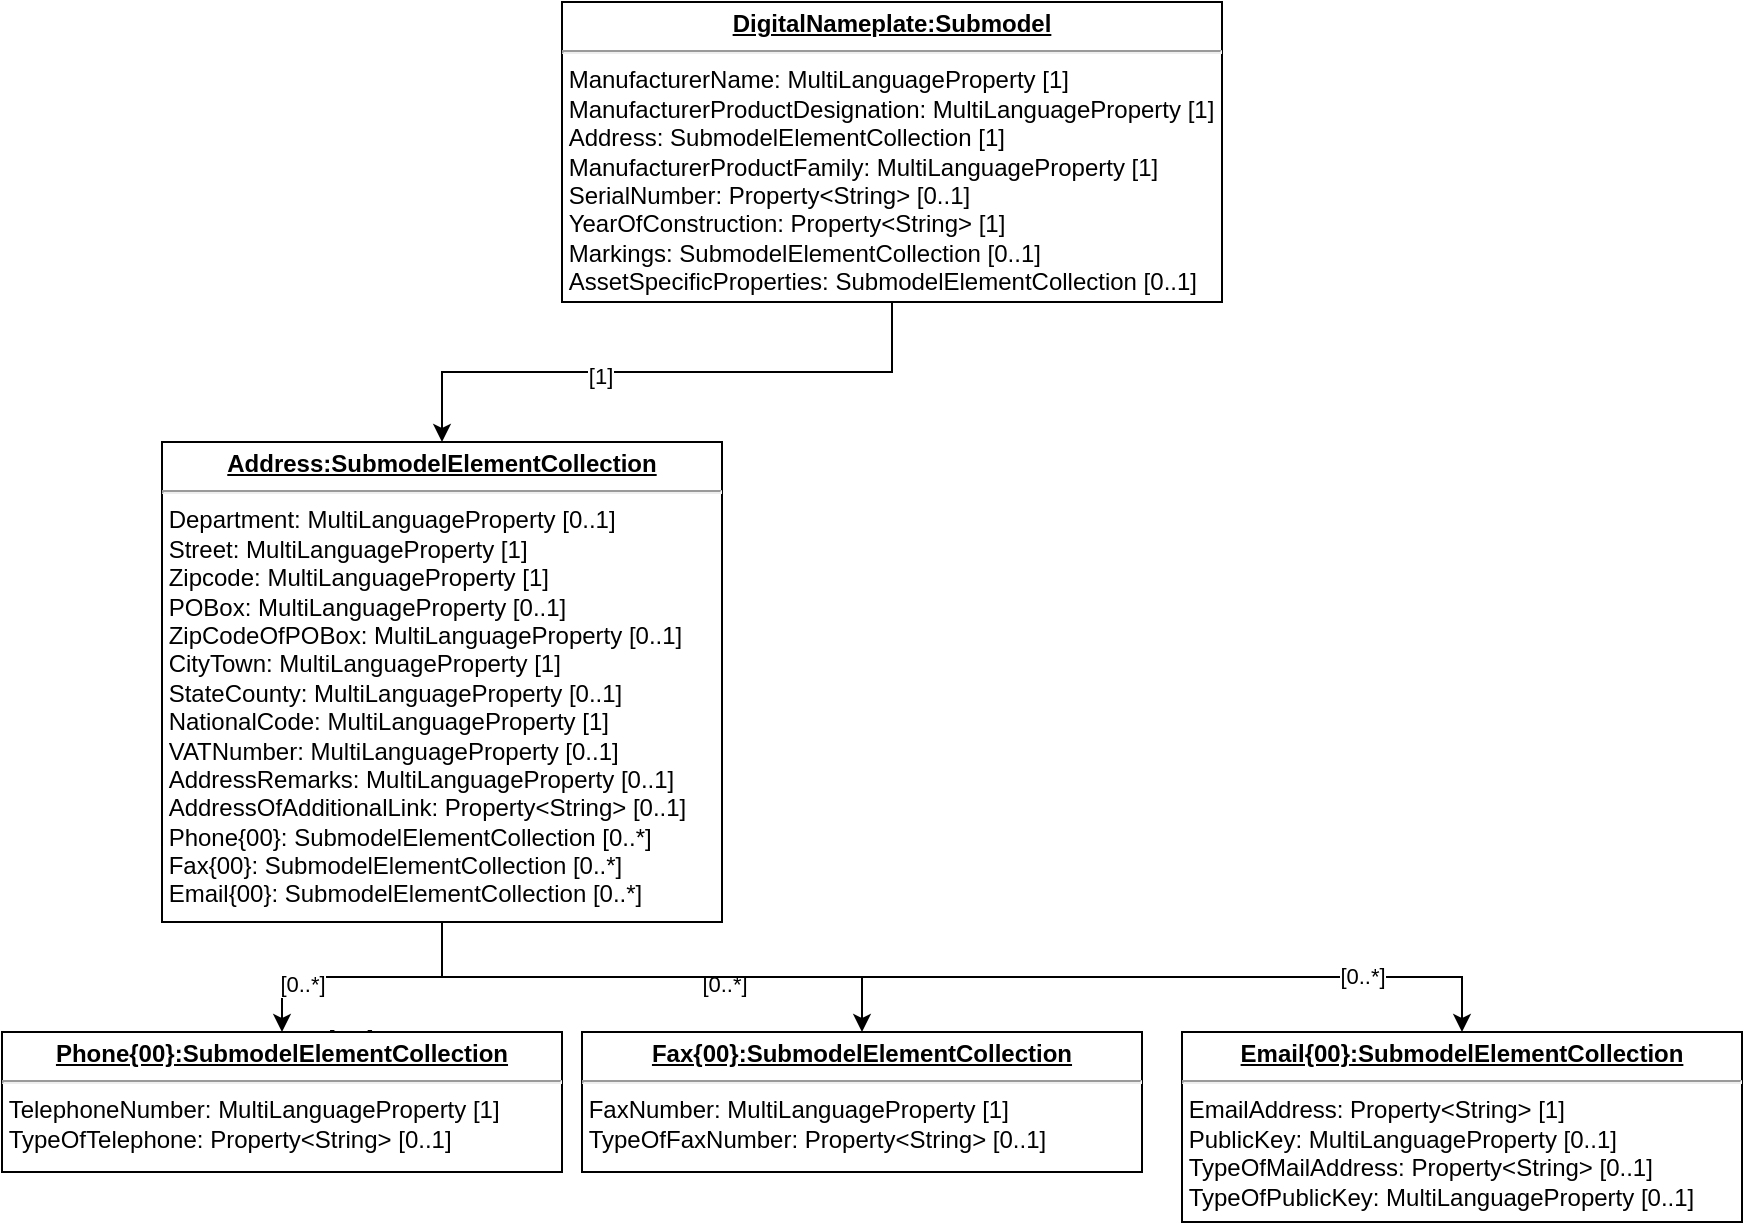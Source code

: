 <mxfile version="13.10.0" type="github">
  <diagram id="x3vYqnxOLieyiNonaGyk" name="Page-1">
    <mxGraphModel dx="854" dy="404" grid="1" gridSize="10" guides="1" tooltips="1" connect="1" arrows="1" fold="1" page="1" pageScale="1" pageWidth="827" pageHeight="1169" math="0" shadow="0">
      <root>
        <mxCell id="0" />
        <mxCell id="1" parent="0" />
        <mxCell id="gtUXxfpkHl2aQ-wMRxCu-4" style="edgeStyle=orthogonalEdgeStyle;rounded=0;orthogonalLoop=1;jettySize=auto;html=1;exitX=0.5;exitY=1;exitDx=0;exitDy=0;" edge="1" parent="1" source="gtUXxfpkHl2aQ-wMRxCu-1" target="gtUXxfpkHl2aQ-wMRxCu-2">
          <mxGeometry relative="1" as="geometry" />
        </mxCell>
        <mxCell id="gtUXxfpkHl2aQ-wMRxCu-5" value="[1]" style="edgeLabel;html=1;align=center;verticalAlign=middle;resizable=0;points=[];" vertex="1" connectable="0" parent="gtUXxfpkHl2aQ-wMRxCu-4">
          <mxGeometry x="0.227" y="2" relative="1" as="geometry">
            <mxPoint as="offset" />
          </mxGeometry>
        </mxCell>
        <mxCell id="gtUXxfpkHl2aQ-wMRxCu-1" value="&lt;p style=&quot;margin: 0px ; margin-top: 4px ; text-align: center ; text-decoration: underline&quot;&gt;&lt;b&gt;DigitalNameplate:Submodel&lt;/b&gt;&lt;/p&gt;&lt;hr&gt;&lt;div&gt;&amp;nbsp;ManufacturerName: MultiLanguageProperty [1]&lt;/div&gt;&lt;div&gt;&amp;nbsp;ManufacturerProductDesignation: MultiLanguageProperty [1]&lt;/div&gt;&lt;div&gt;&amp;nbsp;Address: SubmodelElementCollection [1]&lt;/div&gt;&lt;div&gt;&amp;nbsp;ManufacturerProductFamily: MultiLanguageProperty [1]&lt;/div&gt;&lt;div&gt;&amp;nbsp;SerialNumber: Property&amp;lt;String&amp;gt; [0..1]&lt;/div&gt;&lt;div&gt;&amp;nbsp;YearOfConstruction: Property&amp;lt;String&amp;gt; [1]&lt;/div&gt;&lt;div&gt;&amp;nbsp;Markings: SubmodelElementCollection [0..1]&lt;/div&gt;&lt;div&gt;&amp;nbsp;AssetSpecificProperties: SubmodelElementCollection [0..1]&lt;br&gt;&lt;/div&gt;" style="verticalAlign=top;align=left;overflow=fill;fontSize=12;fontFamily=Helvetica;html=1;" vertex="1" parent="1">
          <mxGeometry x="310" y="70" width="330" height="150" as="geometry" />
        </mxCell>
        <mxCell id="gtUXxfpkHl2aQ-wMRxCu-7" value="[0..*]" style="edgeStyle=orthogonalEdgeStyle;rounded=0;orthogonalLoop=1;jettySize=auto;html=1;" edge="1" parent="1" source="gtUXxfpkHl2aQ-wMRxCu-2" target="gtUXxfpkHl2aQ-wMRxCu-6">
          <mxGeometry x="0.091" y="30" relative="1" as="geometry">
            <Array as="points" />
            <mxPoint as="offset" />
          </mxGeometry>
        </mxCell>
        <mxCell id="gtUXxfpkHl2aQ-wMRxCu-9" value="[0..*]" style="edgeLabel;html=1;align=center;verticalAlign=middle;resizable=0;points=[];" vertex="1" connectable="0" parent="gtUXxfpkHl2aQ-wMRxCu-7">
          <mxGeometry x="-0.267" y="3" relative="1" as="geometry">
            <mxPoint x="-48.5" as="offset" />
          </mxGeometry>
        </mxCell>
        <mxCell id="gtUXxfpkHl2aQ-wMRxCu-10" style="edgeStyle=orthogonalEdgeStyle;rounded=0;orthogonalLoop=1;jettySize=auto;html=1;exitX=0.5;exitY=1;exitDx=0;exitDy=0;" edge="1" parent="1" source="gtUXxfpkHl2aQ-wMRxCu-2" target="gtUXxfpkHl2aQ-wMRxCu-8">
          <mxGeometry relative="1" as="geometry" />
        </mxCell>
        <mxCell id="gtUXxfpkHl2aQ-wMRxCu-11" value="[0..*]" style="edgeLabel;html=1;align=center;verticalAlign=middle;resizable=0;points=[];" vertex="1" connectable="0" parent="gtUXxfpkHl2aQ-wMRxCu-10">
          <mxGeometry x="0.272" y="-2" relative="1" as="geometry">
            <mxPoint y="1" as="offset" />
          </mxGeometry>
        </mxCell>
        <mxCell id="gtUXxfpkHl2aQ-wMRxCu-13" style="edgeStyle=orthogonalEdgeStyle;rounded=0;orthogonalLoop=1;jettySize=auto;html=1;exitX=0.5;exitY=1;exitDx=0;exitDy=0;entryX=0.5;entryY=0;entryDx=0;entryDy=0;" edge="1" parent="1" source="gtUXxfpkHl2aQ-wMRxCu-2" target="gtUXxfpkHl2aQ-wMRxCu-12">
          <mxGeometry relative="1" as="geometry" />
        </mxCell>
        <mxCell id="gtUXxfpkHl2aQ-wMRxCu-14" value="[0..*]" style="edgeLabel;html=1;align=center;verticalAlign=middle;resizable=0;points=[];" vertex="1" connectable="0" parent="gtUXxfpkHl2aQ-wMRxCu-13">
          <mxGeometry x="0.726" y="2" relative="1" as="geometry">
            <mxPoint y="1" as="offset" />
          </mxGeometry>
        </mxCell>
        <mxCell id="gtUXxfpkHl2aQ-wMRxCu-2" value="&lt;p style=&quot;margin: 0px ; margin-top: 4px ; text-align: center ; text-decoration: underline&quot;&gt;&lt;b&gt;Address:SubmodelElementCollection&lt;/b&gt;&lt;/p&gt;&lt;hr&gt;&lt;div&gt;&amp;nbsp;Department: MultiLanguageProperty [0..1]&lt;/div&gt;&lt;div&gt;&amp;nbsp;Street: MultiLanguageProperty [1]&lt;/div&gt;&lt;div&gt;&amp;nbsp;Zipcode: MultiLanguageProperty [1]&lt;/div&gt;&lt;div&gt;&amp;nbsp;POBox: MultiLanguageProperty [0..1]&lt;/div&gt;&lt;div&gt;&amp;nbsp;ZipCodeOfPOBox: MultiLanguageProperty [0..1]&lt;/div&gt;&lt;div&gt;&amp;nbsp;CityTown: MultiLanguageProperty [1]&lt;/div&gt;&lt;div&gt;&amp;nbsp;StateCounty: MultiLanguageProperty [0..1]&lt;/div&gt;&lt;div&gt;&amp;nbsp;NationalCode: MultiLanguageProperty [1]&lt;/div&gt;&lt;div&gt;&amp;nbsp;VATNumber: MultiLanguageProperty [0..1]&lt;/div&gt;&lt;div&gt;&amp;nbsp;AddressRemarks: MultiLanguageProperty [0..1]&lt;/div&gt;&lt;div&gt;&amp;nbsp;AddressOfAdditionalLink: Property&amp;lt;String&amp;gt; [0..1]&lt;/div&gt;&lt;div&gt;&amp;nbsp;Phone{00}: SubmodelElementCollection [0..*]&lt;/div&gt;&lt;div&gt;&amp;nbsp;Fax{00}: SubmodelElementCollection [0..*]&lt;/div&gt;&lt;div&gt;&amp;nbsp;Email{00}: SubmodelElementCollection [0..*]&lt;br&gt;&lt;/div&gt;" style="verticalAlign=top;align=left;overflow=fill;fontSize=12;fontFamily=Helvetica;html=1;" vertex="1" parent="1">
          <mxGeometry x="110" y="290" width="280" height="240" as="geometry" />
        </mxCell>
        <mxCell id="gtUXxfpkHl2aQ-wMRxCu-6" value="&lt;p style=&quot;margin: 0px ; margin-top: 4px ; text-align: center ; text-decoration: underline&quot;&gt;&lt;b&gt;Phone{00}:SubmodelElementCollection&lt;/b&gt;&lt;/p&gt;&lt;hr&gt;&lt;div&gt;&amp;nbsp;TelephoneNumber: MultiLanguageProperty [1]&lt;/div&gt;&lt;div&gt;&amp;nbsp;TypeOfTelephone: Property&amp;lt;String&amp;gt; [0..1]&lt;br&gt;&lt;/div&gt;" style="verticalAlign=top;align=left;overflow=fill;fontSize=12;fontFamily=Helvetica;html=1;" vertex="1" parent="1">
          <mxGeometry x="30" y="585" width="280" height="70" as="geometry" />
        </mxCell>
        <mxCell id="gtUXxfpkHl2aQ-wMRxCu-8" value="&lt;p style=&quot;margin: 0px ; margin-top: 4px ; text-align: center ; text-decoration: underline&quot;&gt;&lt;b&gt;Fax{00}:SubmodelElementCollection&lt;/b&gt;&lt;/p&gt;&lt;hr&gt;&lt;div&gt;&amp;nbsp;FaxNumber: MultiLanguageProperty [1]&lt;/div&gt;&lt;div&gt;&amp;nbsp;TypeOfFaxNumber: Property&amp;lt;String&amp;gt; [0..1]&lt;br&gt;&lt;/div&gt;" style="verticalAlign=top;align=left;overflow=fill;fontSize=12;fontFamily=Helvetica;html=1;" vertex="1" parent="1">
          <mxGeometry x="320" y="585" width="280" height="70" as="geometry" />
        </mxCell>
        <mxCell id="gtUXxfpkHl2aQ-wMRxCu-12" value="&lt;p style=&quot;margin: 0px ; margin-top: 4px ; text-align: center ; text-decoration: underline&quot;&gt;&lt;b&gt;Email{00}:SubmodelElementCollection&lt;/b&gt;&lt;/p&gt;&lt;hr&gt;&lt;div&gt;&amp;nbsp;EmailAddress: Property&amp;lt;String&amp;gt; [1]&lt;/div&gt;&lt;div&gt;&amp;nbsp;PublicKey: MultiLanguageProperty [0..1]&lt;/div&gt;&lt;div&gt;&amp;nbsp;TypeOfMailAddress: Property&amp;lt;String&amp;gt; [0..1]&lt;/div&gt;&lt;div&gt;&amp;nbsp;TypeOfPublicKey: MultiLanguageProperty [0..1]&lt;br&gt;&lt;/div&gt;" style="verticalAlign=top;align=left;overflow=fill;fontSize=12;fontFamily=Helvetica;html=1;" vertex="1" parent="1">
          <mxGeometry x="620" y="585" width="280" height="95" as="geometry" />
        </mxCell>
      </root>
    </mxGraphModel>
  </diagram>
</mxfile>

